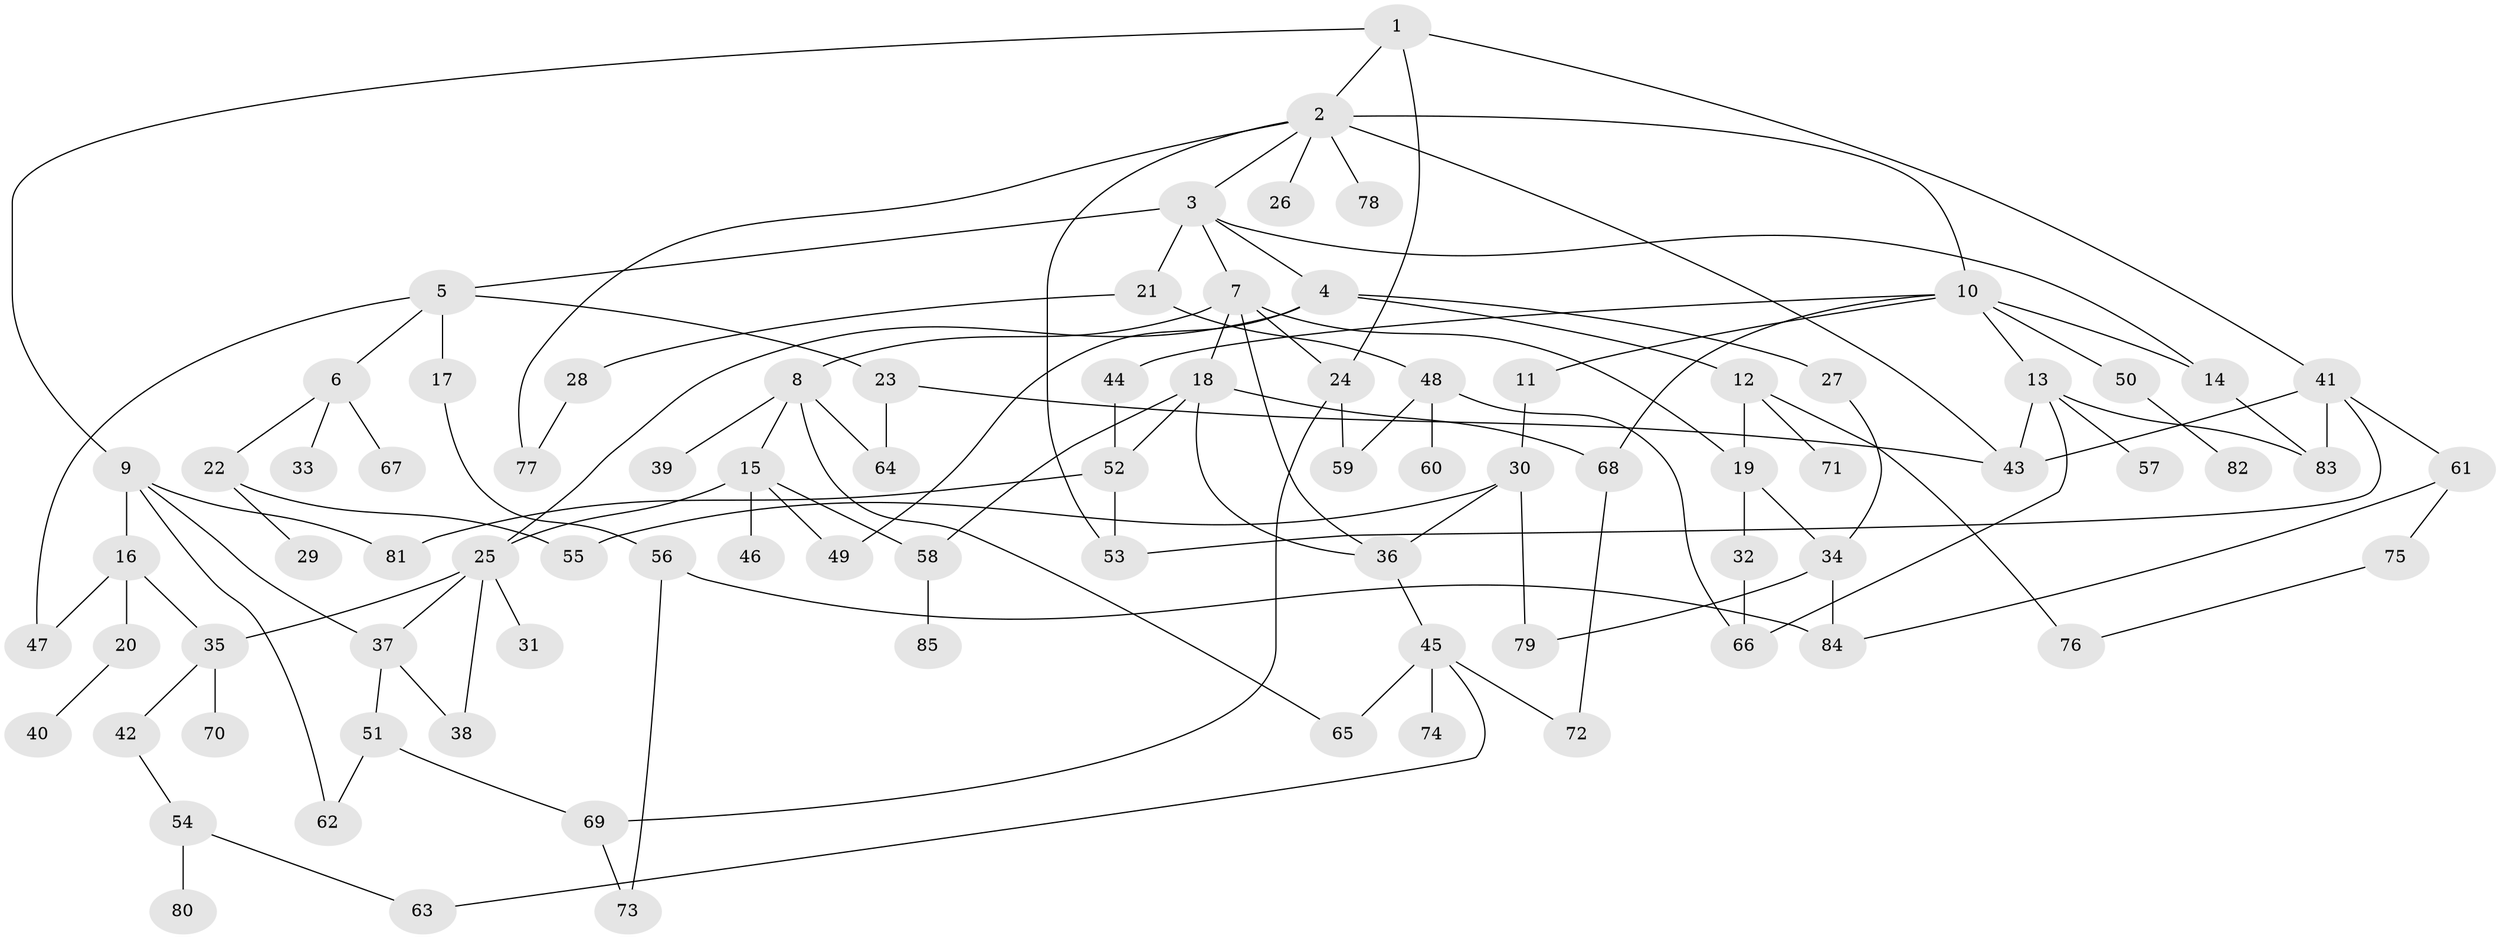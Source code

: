 // coarse degree distribution, {4: 0.12727272727272726, 7: 0.07272727272727272, 5: 0.10909090909090909, 8: 0.01818181818181818, 9: 0.01818181818181818, 3: 0.21818181818181817, 6: 0.03636363636363636, 1: 0.23636363636363636, 2: 0.16363636363636364}
// Generated by graph-tools (version 1.1) at 2025/23/03/03/25 07:23:31]
// undirected, 85 vertices, 123 edges
graph export_dot {
graph [start="1"]
  node [color=gray90,style=filled];
  1;
  2;
  3;
  4;
  5;
  6;
  7;
  8;
  9;
  10;
  11;
  12;
  13;
  14;
  15;
  16;
  17;
  18;
  19;
  20;
  21;
  22;
  23;
  24;
  25;
  26;
  27;
  28;
  29;
  30;
  31;
  32;
  33;
  34;
  35;
  36;
  37;
  38;
  39;
  40;
  41;
  42;
  43;
  44;
  45;
  46;
  47;
  48;
  49;
  50;
  51;
  52;
  53;
  54;
  55;
  56;
  57;
  58;
  59;
  60;
  61;
  62;
  63;
  64;
  65;
  66;
  67;
  68;
  69;
  70;
  71;
  72;
  73;
  74;
  75;
  76;
  77;
  78;
  79;
  80;
  81;
  82;
  83;
  84;
  85;
  1 -- 2;
  1 -- 9;
  1 -- 24;
  1 -- 41;
  2 -- 3;
  2 -- 10;
  2 -- 26;
  2 -- 78;
  2 -- 43;
  2 -- 53;
  2 -- 77;
  3 -- 4;
  3 -- 5;
  3 -- 7;
  3 -- 21;
  3 -- 14;
  4 -- 12;
  4 -- 27;
  4 -- 49;
  4 -- 25;
  5 -- 6;
  5 -- 17;
  5 -- 23;
  5 -- 47;
  6 -- 22;
  6 -- 33;
  6 -- 67;
  7 -- 8;
  7 -- 18;
  7 -- 19;
  7 -- 24;
  7 -- 36;
  8 -- 15;
  8 -- 39;
  8 -- 64;
  8 -- 65;
  9 -- 16;
  9 -- 37;
  9 -- 81;
  9 -- 62;
  10 -- 11;
  10 -- 13;
  10 -- 14;
  10 -- 44;
  10 -- 50;
  10 -- 68;
  11 -- 30;
  12 -- 71;
  12 -- 19;
  12 -- 76;
  13 -- 57;
  13 -- 43;
  13 -- 66;
  13 -- 83;
  14 -- 83;
  15 -- 25;
  15 -- 46;
  15 -- 58;
  15 -- 49;
  16 -- 20;
  16 -- 47;
  16 -- 35;
  17 -- 56;
  18 -- 36;
  18 -- 58;
  18 -- 52;
  18 -- 68;
  19 -- 32;
  19 -- 34;
  20 -- 40;
  21 -- 28;
  21 -- 48;
  22 -- 29;
  22 -- 55;
  23 -- 43;
  23 -- 64;
  24 -- 59;
  24 -- 69;
  25 -- 31;
  25 -- 35;
  25 -- 38;
  25 -- 37;
  27 -- 34;
  28 -- 77;
  30 -- 36;
  30 -- 79;
  30 -- 55;
  32 -- 66;
  34 -- 79;
  34 -- 84;
  35 -- 42;
  35 -- 70;
  36 -- 45;
  37 -- 51;
  37 -- 38;
  41 -- 61;
  41 -- 83;
  41 -- 53;
  41 -- 43;
  42 -- 54;
  44 -- 52;
  45 -- 65;
  45 -- 74;
  45 -- 72;
  45 -- 63;
  48 -- 60;
  48 -- 66;
  48 -- 59;
  50 -- 82;
  51 -- 62;
  51 -- 69;
  52 -- 53;
  52 -- 81;
  54 -- 63;
  54 -- 80;
  56 -- 84;
  56 -- 73;
  58 -- 85;
  61 -- 75;
  61 -- 84;
  68 -- 72;
  69 -- 73;
  75 -- 76;
}
